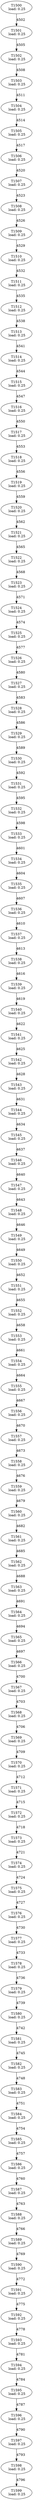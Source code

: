 digraph taskgraph {
	T1500 [label= "T1500\n load: 0.25"];
	T1501 [label= "T1501\n load: 0.25"];
	T1500 -> T1501[label=4502];
	T1502 [label= "T1502\n load: 0.25"];
	T1501 -> T1502[label=4505];
	T1503 [label= "T1503\n load: 0.25"];
	T1502 -> T1503[label=4508];
	T1504 [label= "T1504\n load: 0.25"];
	T1503 -> T1504[label=4511];
	T1505 [label= "T1505\n load: 0.25"];
	T1504 -> T1505[label=4514];
	T1506 [label= "T1506\n load: 0.25"];
	T1505 -> T1506[label=4517];
	T1507 [label= "T1507\n load: 0.25"];
	T1506 -> T1507[label=4520];
	T1508 [label= "T1508\n load: 0.25"];
	T1507 -> T1508[label=4523];
	T1509 [label= "T1509\n load: 0.25"];
	T1508 -> T1509[label=4526];
	T1510 [label= "T1510\n load: 0.25"];
	T1509 -> T1510[label=4529];
	T1511 [label= "T1511\n load: 0.25"];
	T1510 -> T1511[label=4532];
	T1512 [label= "T1512\n load: 0.25"];
	T1511 -> T1512[label=4535];
	T1513 [label= "T1513\n load: 0.25"];
	T1512 -> T1513[label=4538];
	T1514 [label= "T1514\n load: 0.25"];
	T1513 -> T1514[label=4541];
	T1515 [label= "T1515\n load: 0.25"];
	T1514 -> T1515[label=4544];
	T1516 [label= "T1516\n load: 0.25"];
	T1515 -> T1516[label=4547];
	T1517 [label= "T1517\n load: 0.25"];
	T1516 -> T1517[label=4550];
	T1518 [label= "T1518\n load: 0.25"];
	T1517 -> T1518[label=4553];
	T1519 [label= "T1519\n load: 0.25"];
	T1518 -> T1519[label=4556];
	T1520 [label= "T1520\n load: 0.25"];
	T1519 -> T1520[label=4559];
	T1521 [label= "T1521\n load: 0.25"];
	T1520 -> T1521[label=4562];
	T1522 [label= "T1522\n load: 0.25"];
	T1521 -> T1522[label=4565];
	T1523 [label= "T1523\n load: 0.25"];
	T1522 -> T1523[label=4568];
	T1524 [label= "T1524\n load: 0.25"];
	T1523 -> T1524[label=4571];
	T1525 [label= "T1525\n load: 0.25"];
	T1524 -> T1525[label=4574];
	T1526 [label= "T1526\n load: 0.25"];
	T1525 -> T1526[label=4577];
	T1527 [label= "T1527\n load: 0.25"];
	T1526 -> T1527[label=4580];
	T1528 [label= "T1528\n load: 0.25"];
	T1527 -> T1528[label=4583];
	T1529 [label= "T1529\n load: 0.25"];
	T1528 -> T1529[label=4586];
	T1530 [label= "T1530\n load: 0.25"];
	T1529 -> T1530[label=4589];
	T1531 [label= "T1531\n load: 0.25"];
	T1530 -> T1531[label=4592];
	T1532 [label= "T1532\n load: 0.25"];
	T1531 -> T1532[label=4595];
	T1533 [label= "T1533\n load: 0.25"];
	T1532 -> T1533[label=4598];
	T1534 [label= "T1534\n load: 0.25"];
	T1533 -> T1534[label=4601];
	T1535 [label= "T1535\n load: 0.25"];
	T1534 -> T1535[label=4604];
	T1536 [label= "T1536\n load: 0.25"];
	T1535 -> T1536[label=4607];
	T1537 [label= "T1537\n load: 0.25"];
	T1536 -> T1537[label=4610];
	T1538 [label= "T1538\n load: 0.25"];
	T1537 -> T1538[label=4613];
	T1539 [label= "T1539\n load: 0.25"];
	T1538 -> T1539[label=4616];
	T1540 [label= "T1540\n load: 0.25"];
	T1539 -> T1540[label=4619];
	T1541 [label= "T1541\n load: 0.25"];
	T1540 -> T1541[label=4622];
	T1542 [label= "T1542\n load: 0.25"];
	T1541 -> T1542[label=4625];
	T1543 [label= "T1543\n load: 0.25"];
	T1542 -> T1543[label=4628];
	T1544 [label= "T1544\n load: 0.25"];
	T1543 -> T1544[label=4631];
	T1545 [label= "T1545\n load: 0.25"];
	T1544 -> T1545[label=4634];
	T1546 [label= "T1546\n load: 0.25"];
	T1545 -> T1546[label=4637];
	T1547 [label= "T1547\n load: 0.25"];
	T1546 -> T1547[label=4640];
	T1548 [label= "T1548\n load: 0.25"];
	T1547 -> T1548[label=4643];
	T1549 [label= "T1549\n load: 0.25"];
	T1548 -> T1549[label=4646];
	T1550 [label= "T1550\n load: 0.25"];
	T1549 -> T1550[label=4649];
	T1551 [label= "T1551\n load: 0.25"];
	T1550 -> T1551[label=4652];
	T1552 [label= "T1552\n load: 0.25"];
	T1551 -> T1552[label=4655];
	T1553 [label= "T1553\n load: 0.25"];
	T1552 -> T1553[label=4658];
	T1554 [label= "T1554\n load: 0.25"];
	T1553 -> T1554[label=4661];
	T1555 [label= "T1555\n load: 0.25"];
	T1554 -> T1555[label=4664];
	T1556 [label= "T1556\n load: 0.25"];
	T1555 -> T1556[label=4667];
	T1557 [label= "T1557\n load: 0.25"];
	T1556 -> T1557[label=4670];
	T1558 [label= "T1558\n load: 0.25"];
	T1557 -> T1558[label=4673];
	T1559 [label= "T1559\n load: 0.25"];
	T1558 -> T1559[label=4676];
	T1560 [label= "T1560\n load: 0.25"];
	T1559 -> T1560[label=4679];
	T1561 [label= "T1561\n load: 0.25"];
	T1560 -> T1561[label=4682];
	T1562 [label= "T1562\n load: 0.25"];
	T1561 -> T1562[label=4685];
	T1563 [label= "T1563\n load: 0.25"];
	T1562 -> T1563[label=4688];
	T1564 [label= "T1564\n load: 0.25"];
	T1563 -> T1564[label=4691];
	T1565 [label= "T1565\n load: 0.25"];
	T1564 -> T1565[label=4694];
	T1566 [label= "T1566\n load: 0.25"];
	T1565 -> T1566[label=4697];
	T1567 [label= "T1567\n load: 0.25"];
	T1566 -> T1567[label=4700];
	T1568 [label= "T1568\n load: 0.25"];
	T1567 -> T1568[label=4703];
	T1569 [label= "T1569\n load: 0.25"];
	T1568 -> T1569[label=4706];
	T1570 [label= "T1570\n load: 0.25"];
	T1569 -> T1570[label=4709];
	T1571 [label= "T1571\n load: 0.25"];
	T1570 -> T1571[label=4712];
	T1572 [label= "T1572\n load: 0.25"];
	T1571 -> T1572[label=4715];
	T1573 [label= "T1573\n load: 0.25"];
	T1572 -> T1573[label=4718];
	T1574 [label= "T1574\n load: 0.25"];
	T1573 -> T1574[label=4721];
	T1575 [label= "T1575\n load: 0.25"];
	T1574 -> T1575[label=4724];
	T1576 [label= "T1576\n load: 0.25"];
	T1575 -> T1576[label=4727];
	T1577 [label= "T1577\n load: 0.25"];
	T1576 -> T1577[label=4730];
	T1578 [label= "T1578\n load: 0.25"];
	T1577 -> T1578[label=4733];
	T1579 [label= "T1579\n load: 0.25"];
	T1578 -> T1579[label=4736];
	T1580 [label= "T1580\n load: 0.25"];
	T1579 -> T1580[label=4739];
	T1581 [label= "T1581\n load: 0.25"];
	T1580 -> T1581[label=4742];
	T1582 [label= "T1582\n load: 0.25"];
	T1581 -> T1582[label=4745];
	T1583 [label= "T1583\n load: 0.25"];
	T1582 -> T1583[label=4748];
	T1584 [label= "T1584\n load: 0.25"];
	T1583 -> T1584[label=4751];
	T1585 [label= "T1585\n load: 0.25"];
	T1584 -> T1585[label=4754];
	T1586 [label= "T1586\n load: 0.25"];
	T1585 -> T1586[label=4757];
	T1587 [label= "T1587\n load: 0.25"];
	T1586 -> T1587[label=4760];
	T1588 [label= "T1588\n load: 0.25"];
	T1587 -> T1588[label=4763];
	T1589 [label= "T1589\n load: 0.25"];
	T1588 -> T1589[label=4766];
	T1590 [label= "T1590\n load: 0.25"];
	T1589 -> T1590[label=4769];
	T1591 [label= "T1591\n load: 0.25"];
	T1590 -> T1591[label=4772];
	T1592 [label= "T1592\n load: 0.25"];
	T1591 -> T1592[label=4775];
	T1593 [label= "T1593\n load: 0.25"];
	T1592 -> T1593[label=4778];
	T1594 [label= "T1594\n load: 0.25"];
	T1593 -> T1594[label=4781];
	T1595 [label= "T1595\n load: 0.25"];
	T1594 -> T1595[label=4784];
	T1596 [label= "T1596\n load: 0.25"];
	T1595 -> T1596[label=4787];
	T1597 [label= "T1597\n load: 0.25"];
	T1596 -> T1597[label=4790];
	T1598 [label= "T1598\n load: 0.25"];
	T1597 -> T1598[label=4793];
	T1599 [label= "T1599\n load: 0.25"];
	T1598 -> T1599[label=4796];
}